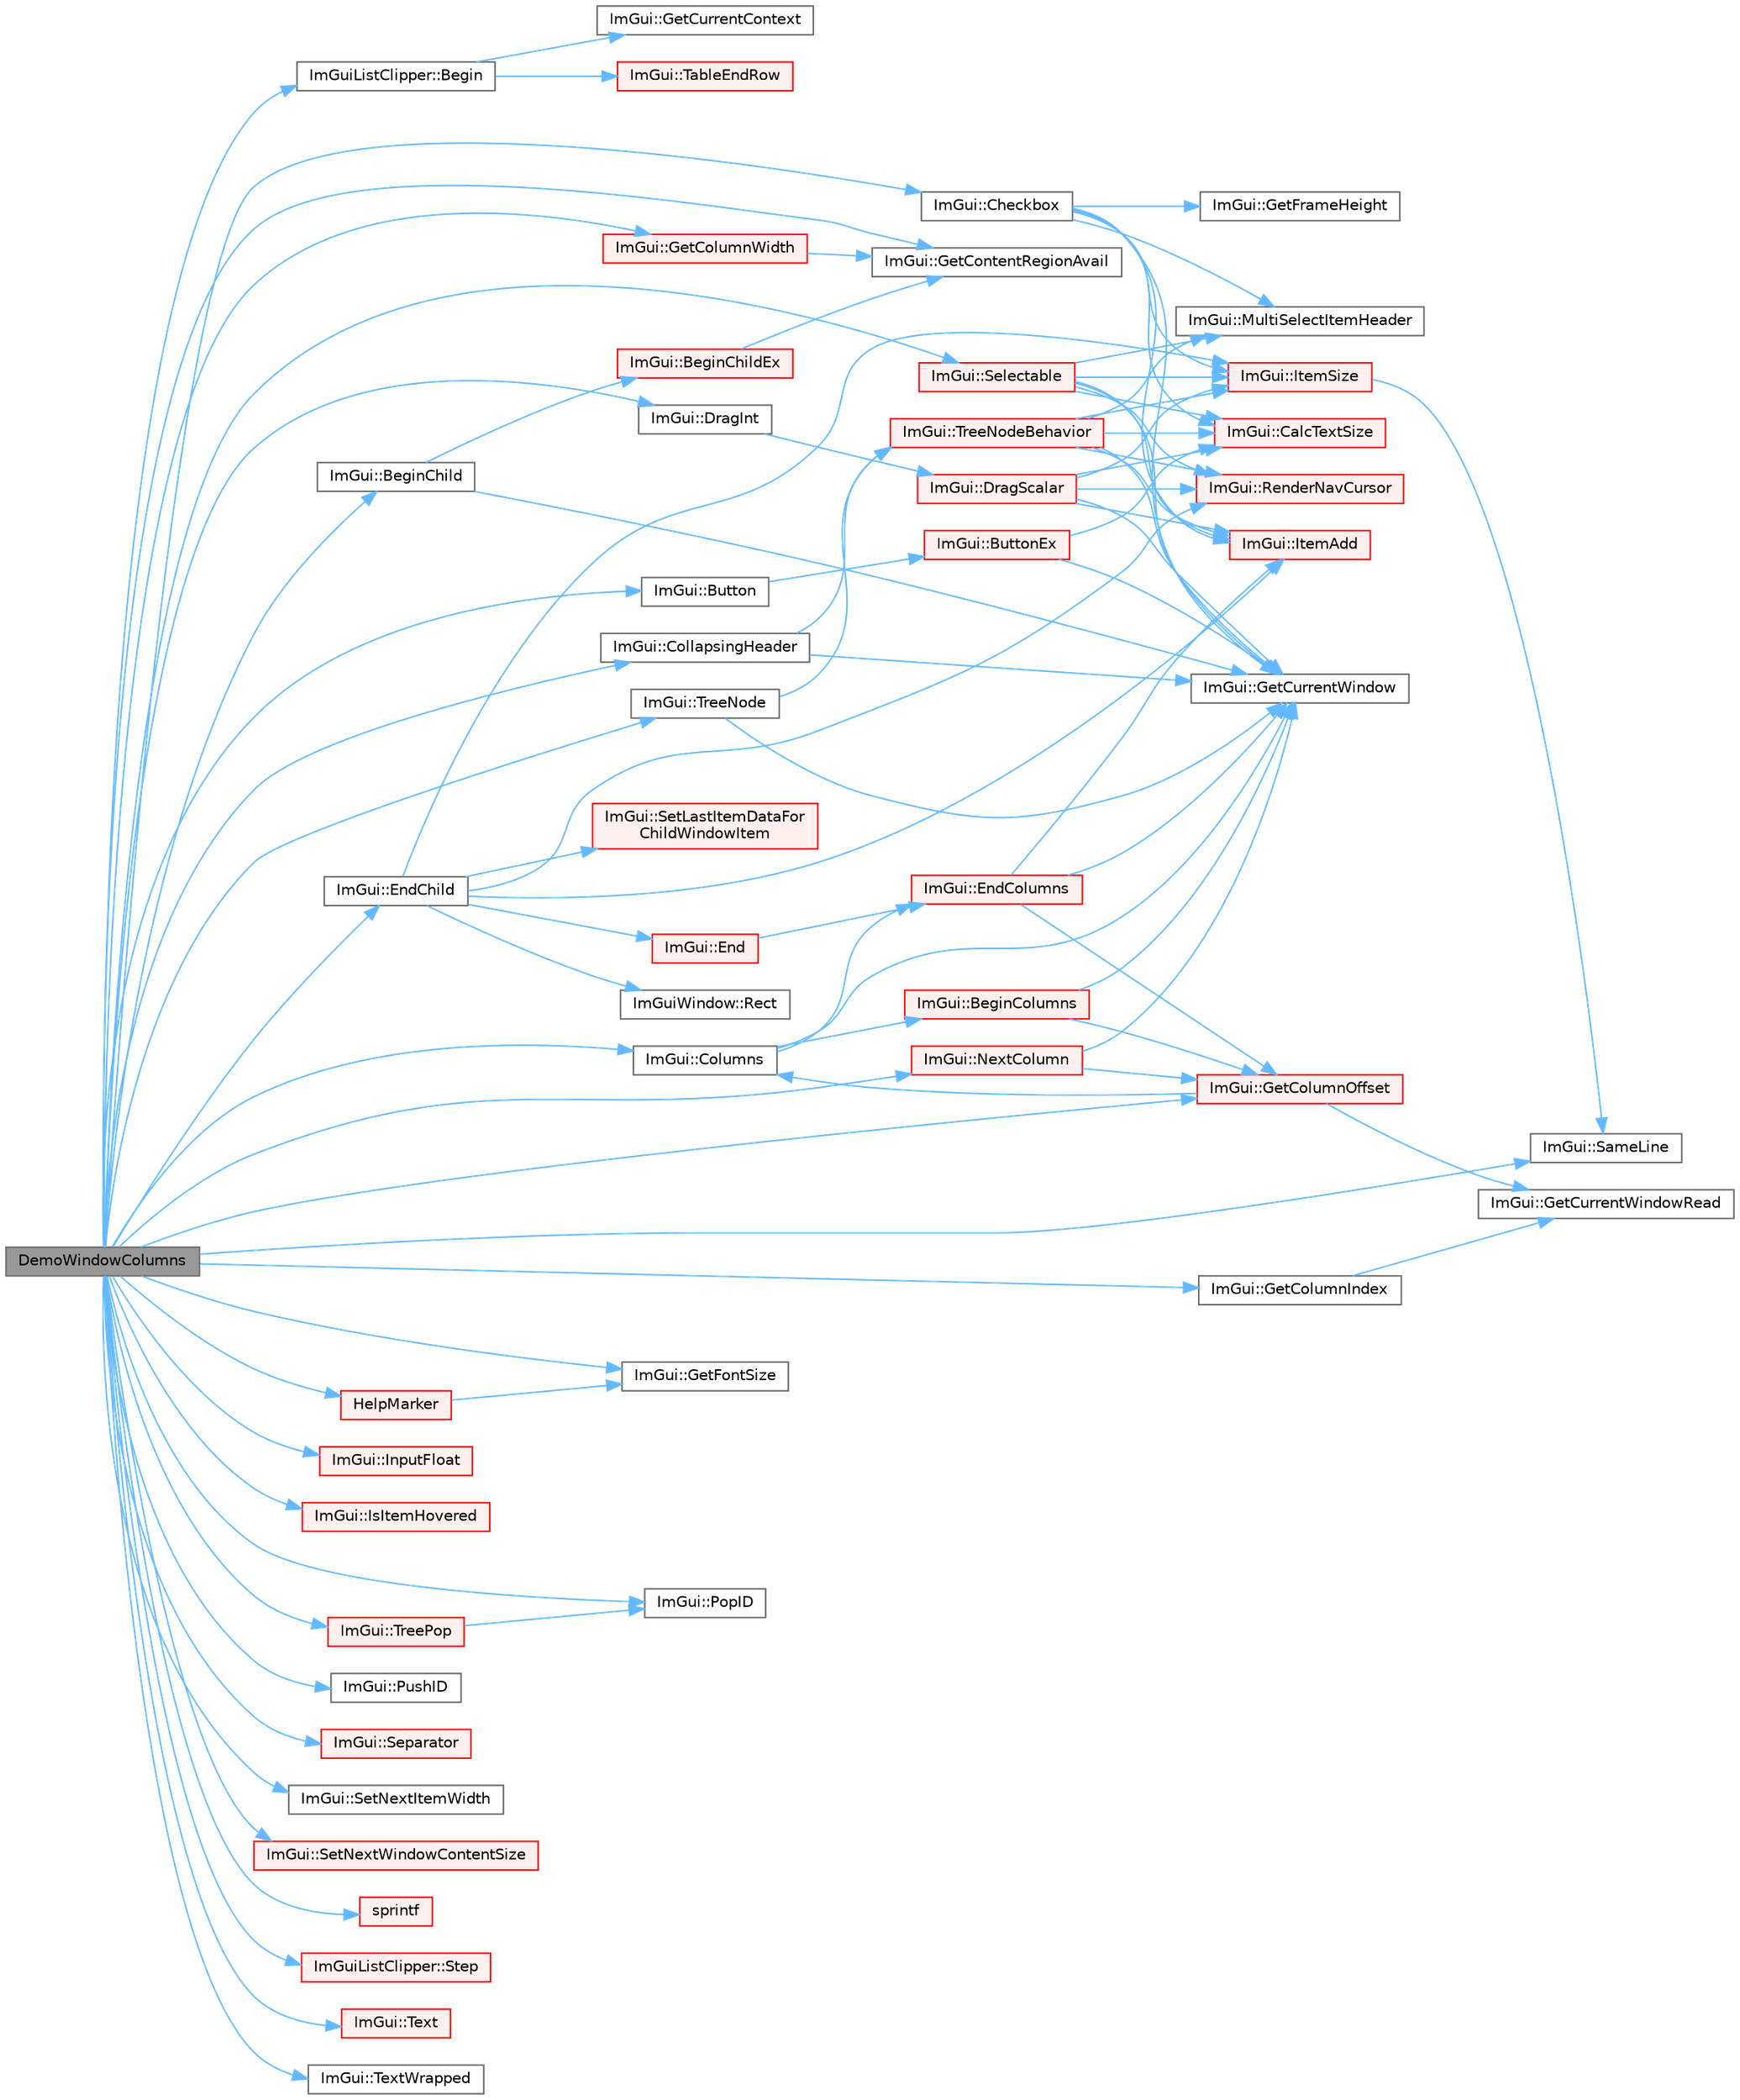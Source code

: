 digraph "DemoWindowColumns"
{
 // LATEX_PDF_SIZE
  bgcolor="transparent";
  edge [fontname=Helvetica,fontsize=10,labelfontname=Helvetica,labelfontsize=10];
  node [fontname=Helvetica,fontsize=10,shape=box,height=0.2,width=0.4];
  rankdir="LR";
  Node1 [id="Node000001",label="DemoWindowColumns",height=0.2,width=0.4,color="gray40", fillcolor="grey60", style="filled", fontcolor="black",tooltip=" "];
  Node1 -> Node2 [id="edge1_Node000001_Node000002",color="steelblue1",style="solid",tooltip=" "];
  Node2 [id="Node000002",label="ImGuiListClipper::Begin",height=0.2,width=0.4,color="grey40", fillcolor="white", style="filled",URL="$struct_im_gui_list_clipper.html#a746fbd724a41dbe88fef4875a2b1e9c7",tooltip=" "];
  Node2 -> Node3 [id="edge2_Node000002_Node000003",color="steelblue1",style="solid",tooltip=" "];
  Node3 [id="Node000003",label="ImGui::GetCurrentContext",height=0.2,width=0.4,color="grey40", fillcolor="white", style="filled",URL="$namespace_im_gui.html#af557a6de5538099a0f6047eb994bbf42",tooltip=" "];
  Node2 -> Node4 [id="edge3_Node000002_Node000004",color="steelblue1",style="solid",tooltip=" "];
  Node4 [id="Node000004",label="ImGui::TableEndRow",height=0.2,width=0.4,color="red", fillcolor="#FFF0F0", style="filled",URL="$namespace_im_gui.html#a6bc4ce6f7ff9f8268473f5e538a1181f",tooltip=" "];
  Node1 -> Node25 [id="edge4_Node000001_Node000025",color="steelblue1",style="solid",tooltip=" "];
  Node25 [id="Node000025",label="ImGui::BeginChild",height=0.2,width=0.4,color="grey40", fillcolor="white", style="filled",URL="$namespace_im_gui.html#aebac8b07ee9ea0e452c98813a3e907c3",tooltip=" "];
  Node25 -> Node26 [id="edge5_Node000025_Node000026",color="steelblue1",style="solid",tooltip=" "];
  Node26 [id="Node000026",label="ImGui::BeginChildEx",height=0.2,width=0.4,color="red", fillcolor="#FFF0F0", style="filled",URL="$namespace_im_gui.html#ac36ecce0443f0b45a48484d85f653ae2",tooltip=" "];
  Node26 -> Node272 [id="edge6_Node000026_Node000272",color="steelblue1",style="solid",tooltip=" "];
  Node272 [id="Node000272",label="ImGui::GetContentRegionAvail",height=0.2,width=0.4,color="grey40", fillcolor="white", style="filled",URL="$namespace_im_gui.html#a410c8e19b2fea8b52746ca11b3930301",tooltip=" "];
  Node25 -> Node107 [id="edge7_Node000025_Node000107",color="steelblue1",style="solid",tooltip=" "];
  Node107 [id="Node000107",label="ImGui::GetCurrentWindow",height=0.2,width=0.4,color="grey40", fillcolor="white", style="filled",URL="$namespace_im_gui.html#ac452417b5004ca16a814a72cff153526",tooltip=" "];
  Node1 -> Node524 [id="edge8_Node000001_Node000524",color="steelblue1",style="solid",tooltip=" "];
  Node524 [id="Node000524",label="ImGui::Button",height=0.2,width=0.4,color="grey40", fillcolor="white", style="filled",URL="$namespace_im_gui.html#a38094c568ce398db5a3abb9d3ac92030",tooltip=" "];
  Node524 -> Node525 [id="edge9_Node000524_Node000525",color="steelblue1",style="solid",tooltip=" "];
  Node525 [id="Node000525",label="ImGui::ButtonEx",height=0.2,width=0.4,color="red", fillcolor="#FFF0F0", style="filled",URL="$namespace_im_gui.html#ae479220c66b039874c6e4c9e9b22849f",tooltip=" "];
  Node525 -> Node157 [id="edge10_Node000525_Node000157",color="steelblue1",style="solid",tooltip=" "];
  Node157 [id="Node000157",label="ImGui::CalcTextSize",height=0.2,width=0.4,color="red", fillcolor="#FFF0F0", style="filled",URL="$namespace_im_gui.html#a848b9db6cc4a186751c0ecebcaadc33b",tooltip=" "];
  Node525 -> Node107 [id="edge11_Node000525_Node000107",color="steelblue1",style="solid",tooltip=" "];
  Node1 -> Node526 [id="edge12_Node000001_Node000526",color="steelblue1",style="solid",tooltip=" "];
  Node526 [id="Node000526",label="ImGui::Checkbox",height=0.2,width=0.4,color="grey40", fillcolor="white", style="filled",URL="$namespace_im_gui.html#a57d73c1d0ef807fef734d91024092027",tooltip=" "];
  Node526 -> Node157 [id="edge13_Node000526_Node000157",color="steelblue1",style="solid",tooltip=" "];
  Node526 -> Node107 [id="edge14_Node000526_Node000107",color="steelblue1",style="solid",tooltip=" "];
  Node526 -> Node237 [id="edge15_Node000526_Node000237",color="steelblue1",style="solid",tooltip=" "];
  Node237 [id="Node000237",label="ImGui::GetFrameHeight",height=0.2,width=0.4,color="grey40", fillcolor="white", style="filled",URL="$namespace_im_gui.html#ae560f17cf3262017cee888d1eb77f294",tooltip=" "];
  Node526 -> Node127 [id="edge16_Node000526_Node000127",color="steelblue1",style="solid",tooltip=" "];
  Node127 [id="Node000127",label="ImGui::ItemAdd",height=0.2,width=0.4,color="red", fillcolor="#FFF0F0", style="filled",URL="$namespace_im_gui.html#a0c2ccafc8d403c02a6590ac21157b9ac",tooltip=" "];
  Node526 -> Node186 [id="edge17_Node000526_Node000186",color="steelblue1",style="solid",tooltip=" "];
  Node186 [id="Node000186",label="ImGui::ItemSize",height=0.2,width=0.4,color="red", fillcolor="#FFF0F0", style="filled",URL="$namespace_im_gui.html#a4b5818a652d943ea54e0cec9fb3943d7",tooltip=" "];
  Node186 -> Node187 [id="edge18_Node000186_Node000187",color="steelblue1",style="solid",tooltip=" "];
  Node187 [id="Node000187",label="ImGui::SameLine",height=0.2,width=0.4,color="grey40", fillcolor="white", style="filled",URL="$namespace_im_gui.html#addd433eb3aae59119e341e80db474f66",tooltip=" "];
  Node526 -> Node295 [id="edge19_Node000526_Node000295",color="steelblue1",style="solid",tooltip=" "];
  Node295 [id="Node000295",label="ImGui::MultiSelectItemHeader",height=0.2,width=0.4,color="grey40", fillcolor="white", style="filled",URL="$namespace_im_gui.html#a42a98da805c3612b26b829e0567fdc0f",tooltip=" "];
  Node1 -> Node527 [id="edge20_Node000001_Node000527",color="steelblue1",style="solid",tooltip=" "];
  Node527 [id="Node000527",label="ImGui::CollapsingHeader",height=0.2,width=0.4,color="grey40", fillcolor="white", style="filled",URL="$namespace_im_gui.html#ab52f9e08698c9d64abb05b98f5355146",tooltip=" "];
  Node527 -> Node107 [id="edge21_Node000527_Node000107",color="steelblue1",style="solid",tooltip=" "];
  Node527 -> Node528 [id="edge22_Node000527_Node000528",color="steelblue1",style="solid",tooltip=" "];
  Node528 [id="Node000528",label="ImGui::TreeNodeBehavior",height=0.2,width=0.4,color="red", fillcolor="#FFF0F0", style="filled",URL="$namespace_im_gui.html#a918eabf70d288e93b2519ee1eac2c0b4",tooltip=" "];
  Node528 -> Node157 [id="edge23_Node000528_Node000157",color="steelblue1",style="solid",tooltip=" "];
  Node528 -> Node107 [id="edge24_Node000528_Node000107",color="steelblue1",style="solid",tooltip=" "];
  Node528 -> Node127 [id="edge25_Node000528_Node000127",color="steelblue1",style="solid",tooltip=" "];
  Node528 -> Node186 [id="edge26_Node000528_Node000186",color="steelblue1",style="solid",tooltip=" "];
  Node528 -> Node295 [id="edge27_Node000528_Node000295",color="steelblue1",style="solid",tooltip=" "];
  Node528 -> Node241 [id="edge28_Node000528_Node000241",color="steelblue1",style="solid",tooltip=" "];
  Node241 [id="Node000241",label="ImGui::RenderNavCursor",height=0.2,width=0.4,color="red", fillcolor="#FFF0F0", style="filled",URL="$namespace_im_gui.html#a2722dcfe26c7f6e8cd522102ef5b7df2",tooltip=" "];
  Node1 -> Node109 [id="edge29_Node000001_Node000109",color="steelblue1",style="solid",tooltip=" "];
  Node109 [id="Node000109",label="ImGui::Columns",height=0.2,width=0.4,color="grey40", fillcolor="white", style="filled",URL="$namespace_im_gui.html#a901248754271ed70b4074ef193ad5899",tooltip=" "];
  Node109 -> Node110 [id="edge30_Node000109_Node000110",color="steelblue1",style="solid",tooltip=" "];
  Node110 [id="Node000110",label="ImGui::BeginColumns",height=0.2,width=0.4,color="red", fillcolor="#FFF0F0", style="filled",URL="$namespace_im_gui.html#a303fae66ef07f4f86ab242cf81021060",tooltip=" "];
  Node110 -> Node108 [id="edge31_Node000110_Node000108",color="steelblue1",style="solid",tooltip=" "];
  Node108 [id="Node000108",label="ImGui::GetColumnOffset",height=0.2,width=0.4,color="red", fillcolor="#FFF0F0", style="filled",URL="$namespace_im_gui.html#a79c22e9c5c208b6c9534a273be71a9e6",tooltip=" "];
  Node108 -> Node109 [id="edge32_Node000108_Node000109",color="steelblue1",style="solid",tooltip=" "];
  Node108 -> Node120 [id="edge33_Node000108_Node000120",color="steelblue1",style="solid",tooltip=" "];
  Node120 [id="Node000120",label="ImGui::GetCurrentWindowRead",height=0.2,width=0.4,color="grey40", fillcolor="white", style="filled",URL="$namespace_im_gui.html#a055af7d6b7b4ae977a9c3c25a98e0d2f",tooltip=" "];
  Node110 -> Node107 [id="edge34_Node000110_Node000107",color="steelblue1",style="solid",tooltip=" "];
  Node109 -> Node105 [id="edge35_Node000109_Node000105",color="steelblue1",style="solid",tooltip=" "];
  Node105 [id="Node000105",label="ImGui::EndColumns",height=0.2,width=0.4,color="red", fillcolor="#FFF0F0", style="filled",URL="$namespace_im_gui.html#af93bed3bce5475fe4d525d744f16aa20",tooltip=" "];
  Node105 -> Node108 [id="edge36_Node000105_Node000108",color="steelblue1",style="solid",tooltip=" "];
  Node105 -> Node107 [id="edge37_Node000105_Node000107",color="steelblue1",style="solid",tooltip=" "];
  Node105 -> Node127 [id="edge38_Node000105_Node000127",color="steelblue1",style="solid",tooltip=" "];
  Node109 -> Node107 [id="edge39_Node000109_Node000107",color="steelblue1",style="solid",tooltip=" "];
  Node1 -> Node537 [id="edge40_Node000001_Node000537",color="steelblue1",style="solid",tooltip=" "];
  Node537 [id="Node000537",label="ImGui::DragInt",height=0.2,width=0.4,color="grey40", fillcolor="white", style="filled",URL="$namespace_im_gui.html#a3714db739ae51fc75601d7fad234a58b",tooltip=" "];
  Node537 -> Node538 [id="edge41_Node000537_Node000538",color="steelblue1",style="solid",tooltip=" "];
  Node538 [id="Node000538",label="ImGui::DragScalar",height=0.2,width=0.4,color="red", fillcolor="#FFF0F0", style="filled",URL="$namespace_im_gui.html#a17d8926e8f44a6d00575b12081c51fe0",tooltip=" "];
  Node538 -> Node157 [id="edge42_Node000538_Node000157",color="steelblue1",style="solid",tooltip=" "];
  Node538 -> Node107 [id="edge43_Node000538_Node000107",color="steelblue1",style="solid",tooltip=" "];
  Node538 -> Node127 [id="edge44_Node000538_Node000127",color="steelblue1",style="solid",tooltip=" "];
  Node538 -> Node186 [id="edge45_Node000538_Node000186",color="steelblue1",style="solid",tooltip=" "];
  Node538 -> Node241 [id="edge46_Node000538_Node000241",color="steelblue1",style="solid",tooltip=" "];
  Node1 -> Node305 [id="edge47_Node000001_Node000305",color="steelblue1",style="solid",tooltip=" "];
  Node305 [id="Node000305",label="ImGui::EndChild",height=0.2,width=0.4,color="grey40", fillcolor="white", style="filled",URL="$namespace_im_gui.html#af8de559a88c1442d6df8c1b04c86e997",tooltip=" "];
  Node305 -> Node104 [id="edge48_Node000305_Node000104",color="steelblue1",style="solid",tooltip=" "];
  Node104 [id="Node000104",label="ImGui::End",height=0.2,width=0.4,color="red", fillcolor="#FFF0F0", style="filled",URL="$namespace_im_gui.html#a5479d93794a004c67ceb6d13f37c8254",tooltip=" "];
  Node104 -> Node105 [id="edge49_Node000104_Node000105",color="steelblue1",style="solid",tooltip=" "];
  Node305 -> Node127 [id="edge50_Node000305_Node000127",color="steelblue1",style="solid",tooltip=" "];
  Node305 -> Node186 [id="edge51_Node000305_Node000186",color="steelblue1",style="solid",tooltip=" "];
  Node305 -> Node306 [id="edge52_Node000305_Node000306",color="steelblue1",style="solid",tooltip=" "];
  Node306 [id="Node000306",label="ImGuiWindow::Rect",height=0.2,width=0.4,color="grey40", fillcolor="white", style="filled",URL="$struct_im_gui_window.html#a147da28bf5d167cbe0a363c4a578dea1",tooltip=" "];
  Node305 -> Node241 [id="edge53_Node000305_Node000241",color="steelblue1",style="solid",tooltip=" "];
  Node305 -> Node307 [id="edge54_Node000305_Node000307",color="steelblue1",style="solid",tooltip=" "];
  Node307 [id="Node000307",label="ImGui::SetLastItemDataFor\lChildWindowItem",height=0.2,width=0.4,color="red", fillcolor="#FFF0F0", style="filled",URL="$namespace_im_gui.html#a7985325468909a376a84128c5f968372",tooltip=" "];
  Node1 -> Node582 [id="edge55_Node000001_Node000582",color="steelblue1",style="solid",tooltip=" "];
  Node582 [id="Node000582",label="ImGui::GetColumnIndex",height=0.2,width=0.4,color="grey40", fillcolor="white", style="filled",URL="$namespace_im_gui.html#acc31f8eea4fcfb86edeb3ac12d82fc05",tooltip=" "];
  Node582 -> Node120 [id="edge56_Node000582_Node000120",color="steelblue1",style="solid",tooltip=" "];
  Node1 -> Node108 [id="edge57_Node000001_Node000108",color="steelblue1",style="solid",tooltip=" "];
  Node1 -> Node583 [id="edge58_Node000001_Node000583",color="steelblue1",style="solid",tooltip=" "];
  Node583 [id="Node000583",label="ImGui::GetColumnWidth",height=0.2,width=0.4,color="red", fillcolor="#FFF0F0", style="filled",URL="$namespace_im_gui.html#a3d205d86dab5ca0763a92997283ac36e",tooltip=" "];
  Node583 -> Node272 [id="edge59_Node000583_Node000272",color="steelblue1",style="solid",tooltip=" "];
  Node1 -> Node272 [id="edge60_Node000001_Node000272",color="steelblue1",style="solid",tooltip=" "];
  Node1 -> Node584 [id="edge61_Node000001_Node000584",color="steelblue1",style="solid",tooltip=" "];
  Node584 [id="Node000584",label="ImGui::GetFontSize",height=0.2,width=0.4,color="grey40", fillcolor="white", style="filled",URL="$namespace_im_gui.html#ac592ae8e0aa4a1a06502ec7872bc8da8",tooltip=" "];
  Node1 -> Node585 [id="edge62_Node000001_Node000585",color="steelblue1",style="solid",tooltip=" "];
  Node585 [id="Node000585",label="HelpMarker",height=0.2,width=0.4,color="red", fillcolor="#FFF0F0", style="filled",URL="$imgui__demo_8cpp.html#ae82388701c37c8cbb88a0304ca0f033b",tooltip=" "];
  Node585 -> Node584 [id="edge63_Node000585_Node000584",color="steelblue1",style="solid",tooltip=" "];
  Node1 -> Node596 [id="edge64_Node000001_Node000596",color="steelblue1",style="solid",tooltip=" "];
  Node596 [id="Node000596",label="ImGui::InputFloat",height=0.2,width=0.4,color="red", fillcolor="#FFF0F0", style="filled",URL="$namespace_im_gui.html#a36b86c9d7226f18c316400c83a904454",tooltip=" "];
  Node1 -> Node93 [id="edge65_Node000001_Node000093",color="steelblue1",style="solid",tooltip=" "];
  Node93 [id="Node000093",label="ImGui::IsItemHovered",height=0.2,width=0.4,color="red", fillcolor="#FFF0F0", style="filled",URL="$namespace_im_gui.html#ac9a400eff3a9561d95e80486c52a660b",tooltip=" "];
  Node1 -> Node603 [id="edge66_Node000001_Node000603",color="steelblue1",style="solid",tooltip=" "];
  Node603 [id="Node000603",label="ImGui::NextColumn",height=0.2,width=0.4,color="red", fillcolor="#FFF0F0", style="filled",URL="$namespace_im_gui.html#a8f97746d6a9d59c8400c26fb7613a2ff",tooltip=" "];
  Node603 -> Node108 [id="edge67_Node000603_Node000108",color="steelblue1",style="solid",tooltip=" "];
  Node603 -> Node107 [id="edge68_Node000603_Node000107",color="steelblue1",style="solid",tooltip=" "];
  Node1 -> Node113 [id="edge69_Node000001_Node000113",color="steelblue1",style="solid",tooltip=" "];
  Node113 [id="Node000113",label="ImGui::PopID",height=0.2,width=0.4,color="grey40", fillcolor="white", style="filled",URL="$namespace_im_gui.html#aba0b2d8f890a5d435ae43d0c4a2d4dd1",tooltip=" "];
  Node1 -> Node114 [id="edge70_Node000001_Node000114",color="steelblue1",style="solid",tooltip=" "];
  Node114 [id="Node000114",label="ImGui::PushID",height=0.2,width=0.4,color="grey40", fillcolor="white", style="filled",URL="$namespace_im_gui.html#a27a8533605dc5b8cabf161bf7715bbde",tooltip=" "];
  Node1 -> Node187 [id="edge71_Node000001_Node000187",color="steelblue1",style="solid",tooltip=" "];
  Node1 -> Node287 [id="edge72_Node000001_Node000287",color="steelblue1",style="solid",tooltip=" "];
  Node287 [id="Node000287",label="ImGui::Selectable",height=0.2,width=0.4,color="red", fillcolor="#FFF0F0", style="filled",URL="$namespace_im_gui.html#af98575238bda183a523df19fb447af60",tooltip=" "];
  Node287 -> Node157 [id="edge73_Node000287_Node000157",color="steelblue1",style="solid",tooltip=" "];
  Node287 -> Node107 [id="edge74_Node000287_Node000107",color="steelblue1",style="solid",tooltip=" "];
  Node287 -> Node127 [id="edge75_Node000287_Node000127",color="steelblue1",style="solid",tooltip=" "];
  Node287 -> Node186 [id="edge76_Node000287_Node000186",color="steelblue1",style="solid",tooltip=" "];
  Node287 -> Node295 [id="edge77_Node000287_Node000295",color="steelblue1",style="solid",tooltip=" "];
  Node287 -> Node241 [id="edge78_Node000287_Node000241",color="steelblue1",style="solid",tooltip=" "];
  Node1 -> Node338 [id="edge79_Node000001_Node000338",color="steelblue1",style="solid",tooltip=" "];
  Node338 [id="Node000338",label="ImGui::Separator",height=0.2,width=0.4,color="red", fillcolor="#FFF0F0", style="filled",URL="$namespace_im_gui.html#a191123597a5084d003c8beac7eeb029e",tooltip=" "];
  Node1 -> Node602 [id="edge80_Node000001_Node000602",color="steelblue1",style="solid",tooltip=" "];
  Node602 [id="Node000602",label="ImGui::SetNextItemWidth",height=0.2,width=0.4,color="grey40", fillcolor="white", style="filled",URL="$namespace_im_gui.html#a1291228607bee5a703df6553f27cbbb9",tooltip=" "];
  Node1 -> Node604 [id="edge81_Node000001_Node000604",color="steelblue1",style="solid",tooltip=" "];
  Node604 [id="Node000604",label="ImGui::SetNextWindowContentSize",height=0.2,width=0.4,color="red", fillcolor="#FFF0F0", style="filled",URL="$namespace_im_gui.html#aae55a58c38d8e84b10eb1e8b1531372d",tooltip=" "];
  Node1 -> Node605 [id="edge82_Node000001_Node000605",color="steelblue1",style="solid",tooltip=" "];
  Node605 [id="Node000605",label="sprintf",height=0.2,width=0.4,color="red", fillcolor="#FFF0F0", style="filled",URL="$printf_8h.html#aa7d2e7e454d3fe606a71504a119dc894",tooltip=" "];
  Node1 -> Node637 [id="edge83_Node000001_Node000637",color="steelblue1",style="solid",tooltip=" "];
  Node637 [id="Node000637",label="ImGuiListClipper::Step",height=0.2,width=0.4,color="red", fillcolor="#FFF0F0", style="filled",URL="$struct_im_gui_list_clipper.html#ac3e115812c3c4e5a39578a7aa955379a",tooltip=" "];
  Node1 -> Node647 [id="edge84_Node000001_Node000647",color="steelblue1",style="solid",tooltip=" "];
  Node647 [id="Node000647",label="ImGui::Text",height=0.2,width=0.4,color="red", fillcolor="#FFF0F0", style="filled",URL="$namespace_im_gui.html#a9e7b83611fe441d54fad2effb4bf4965",tooltip=" "];
  Node1 -> Node648 [id="edge85_Node000001_Node000648",color="steelblue1",style="solid",tooltip=" "];
  Node648 [id="Node000648",label="ImGui::TextWrapped",height=0.2,width=0.4,color="grey40", fillcolor="white", style="filled",URL="$namespace_im_gui.html#ad57bb15c599e73b2ccc7c0f7de6e5823",tooltip=" "];
  Node1 -> Node649 [id="edge86_Node000001_Node000649",color="steelblue1",style="solid",tooltip=" "];
  Node649 [id="Node000649",label="ImGui::TreeNode",height=0.2,width=0.4,color="grey40", fillcolor="white", style="filled",URL="$namespace_im_gui.html#a4dff507ce8bbe0da9556bb50b1e60d7f",tooltip=" "];
  Node649 -> Node107 [id="edge87_Node000649_Node000107",color="steelblue1",style="solid",tooltip=" "];
  Node649 -> Node528 [id="edge88_Node000649_Node000528",color="steelblue1",style="solid",tooltip=" "];
  Node1 -> Node359 [id="edge89_Node000001_Node000359",color="steelblue1",style="solid",tooltip=" "];
  Node359 [id="Node000359",label="ImGui::TreePop",height=0.2,width=0.4,color="red", fillcolor="#FFF0F0", style="filled",URL="$namespace_im_gui.html#a41ecf265e5f678c78fc9c30b3cf2077f",tooltip=" "];
  Node359 -> Node113 [id="edge90_Node000359_Node000113",color="steelblue1",style="solid",tooltip=" "];
}
